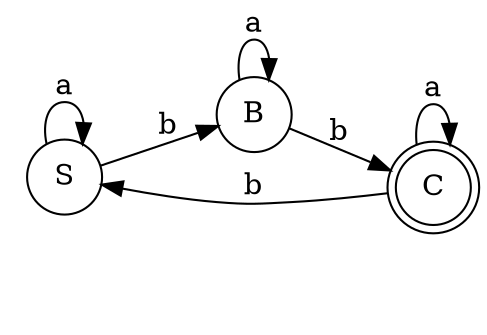 digraph myAutomaton {
rankdir=LR;
"" [shape=none]
"S" [shape=circle]
"B" [shape=circle]
"C" [shape=doublecircle]

"S" -> "S"[label="a"]
"S" -> "B"[label="b"]
"C" -> "C"[label="a"]
"C" -> "S"[label="b"]
"B" -> "C"[label="b"]
"B" -> "B"[label="a"]
}